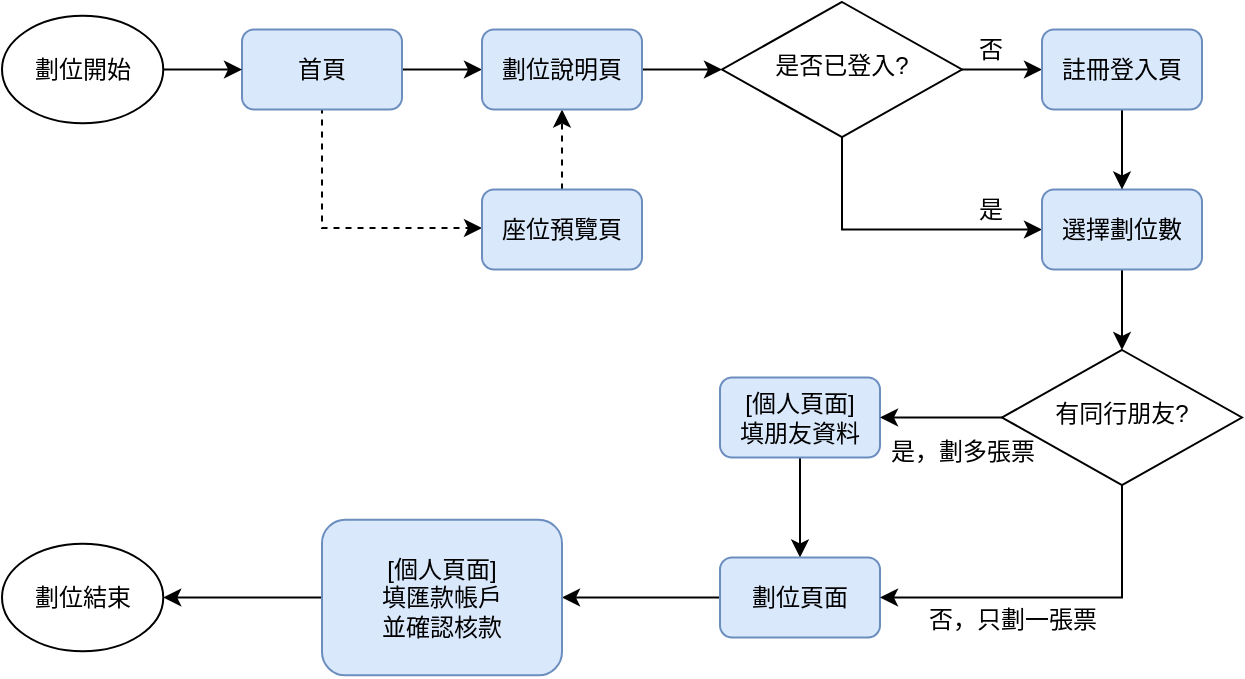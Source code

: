 <mxfile version="20.8.2" type="device"><diagram id="C5RBs43oDa-KdzZeNtuy" name="Page-1"><mxGraphModel dx="993" dy="478" grid="1" gridSize="10" guides="1" tooltips="1" connect="1" arrows="1" fold="1" page="1" pageScale="1" pageWidth="827" pageHeight="1169" math="0" shadow="0"><root><mxCell id="WIyWlLk6GJQsqaUBKTNV-0"/><mxCell id="WIyWlLk6GJQsqaUBKTNV-1" parent="WIyWlLk6GJQsqaUBKTNV-0"/><mxCell id="_ep56WXWqs5xs7mgnepa-8" style="edgeStyle=orthogonalEdgeStyle;rounded=0;orthogonalLoop=1;jettySize=auto;html=1;exitX=1;exitY=0.5;exitDx=0;exitDy=0;entryX=0;entryY=0.5;entryDx=0;entryDy=0;" edge="1" parent="WIyWlLk6GJQsqaUBKTNV-1" source="WIyWlLk6GJQsqaUBKTNV-3" target="UMZNoycQg_O7_VH3wDLd-1"><mxGeometry relative="1" as="geometry"/></mxCell><mxCell id="_ep56WXWqs5xs7mgnepa-31" style="edgeStyle=orthogonalEdgeStyle;rounded=0;orthogonalLoop=1;jettySize=auto;html=1;dashed=1;entryX=0;entryY=0.5;entryDx=0;entryDy=0;" edge="1" parent="WIyWlLk6GJQsqaUBKTNV-1" target="UMZNoycQg_O7_VH3wDLd-0"><mxGeometry relative="1" as="geometry"><mxPoint x="240.0" y="197.75" as="sourcePoint"/><mxPoint x="270" y="280" as="targetPoint"/><Array as="points"><mxPoint x="240" y="258"/><mxPoint x="320" y="258"/></Array></mxGeometry></mxCell><mxCell id="WIyWlLk6GJQsqaUBKTNV-3" value="首頁" style="rounded=1;whiteSpace=wrap;html=1;fontSize=12;glass=0;strokeWidth=1;shadow=0;fillColor=#dae8fc;strokeColor=#6c8ebf;" parent="WIyWlLk6GJQsqaUBKTNV-1" vertex="1"><mxGeometry x="200" y="158.75" width="80" height="40" as="geometry"/></mxCell><mxCell id="_ep56WXWqs5xs7mgnepa-11" style="edgeStyle=orthogonalEdgeStyle;rounded=0;orthogonalLoop=1;jettySize=auto;html=1;exitX=0.5;exitY=0;exitDx=0;exitDy=0;entryX=0.5;entryY=1;entryDx=0;entryDy=0;dashed=1;" edge="1" parent="WIyWlLk6GJQsqaUBKTNV-1" source="UMZNoycQg_O7_VH3wDLd-0" target="UMZNoycQg_O7_VH3wDLd-1"><mxGeometry relative="1" as="geometry"/></mxCell><mxCell id="UMZNoycQg_O7_VH3wDLd-0" value="座位預覽頁" style="rounded=1;whiteSpace=wrap;html=1;fontSize=12;glass=0;strokeWidth=1;shadow=0;fillColor=#dae8fc;strokeColor=#6c8ebf;" parent="WIyWlLk6GJQsqaUBKTNV-1" vertex="1"><mxGeometry x="320" y="238.75" width="80" height="40" as="geometry"/></mxCell><mxCell id="_ep56WXWqs5xs7mgnepa-9" style="edgeStyle=orthogonalEdgeStyle;rounded=0;orthogonalLoop=1;jettySize=auto;html=1;exitX=1;exitY=0.5;exitDx=0;exitDy=0;entryX=0;entryY=0.5;entryDx=0;entryDy=0;" edge="1" parent="WIyWlLk6GJQsqaUBKTNV-1" source="UMZNoycQg_O7_VH3wDLd-1" target="UMZNoycQg_O7_VH3wDLd-7"><mxGeometry relative="1" as="geometry"/></mxCell><mxCell id="UMZNoycQg_O7_VH3wDLd-1" value="劃位說明頁" style="rounded=1;whiteSpace=wrap;html=1;fontSize=12;glass=0;strokeWidth=1;shadow=0;fillColor=#dae8fc;strokeColor=#6c8ebf;" parent="WIyWlLk6GJQsqaUBKTNV-1" vertex="1"><mxGeometry x="320" y="158.75" width="80" height="40" as="geometry"/></mxCell><mxCell id="_ep56WXWqs5xs7mgnepa-12" style="edgeStyle=orthogonalEdgeStyle;rounded=0;orthogonalLoop=1;jettySize=auto;html=1;exitX=1;exitY=0.5;exitDx=0;exitDy=0;entryX=0;entryY=0.5;entryDx=0;entryDy=0;" edge="1" parent="WIyWlLk6GJQsqaUBKTNV-1" source="UMZNoycQg_O7_VH3wDLd-7" target="UMZNoycQg_O7_VH3wDLd-18"><mxGeometry relative="1" as="geometry"/></mxCell><mxCell id="_ep56WXWqs5xs7mgnepa-13" style="edgeStyle=orthogonalEdgeStyle;rounded=0;orthogonalLoop=1;jettySize=auto;html=1;exitX=0.5;exitY=1;exitDx=0;exitDy=0;entryX=0;entryY=0.5;entryDx=0;entryDy=0;" edge="1" parent="WIyWlLk6GJQsqaUBKTNV-1" source="UMZNoycQg_O7_VH3wDLd-7" target="UMZNoycQg_O7_VH3wDLd-12"><mxGeometry relative="1" as="geometry"/></mxCell><mxCell id="UMZNoycQg_O7_VH3wDLd-7" value="是否已登入?" style="rhombus;whiteSpace=wrap;html=1;shadow=0;fontFamily=Helvetica;fontSize=12;align=center;strokeWidth=1;spacing=6;spacingTop=-4;" parent="WIyWlLk6GJQsqaUBKTNV-1" vertex="1"><mxGeometry x="440" y="145" width="120" height="67.5" as="geometry"/></mxCell><mxCell id="_ep56WXWqs5xs7mgnepa-21" style="edgeStyle=orthogonalEdgeStyle;rounded=0;orthogonalLoop=1;jettySize=auto;html=1;entryX=0.5;entryY=0;entryDx=0;entryDy=0;" edge="1" parent="WIyWlLk6GJQsqaUBKTNV-1" source="UMZNoycQg_O7_VH3wDLd-12" target="_ep56WXWqs5xs7mgnepa-19"><mxGeometry relative="1" as="geometry"/></mxCell><mxCell id="UMZNoycQg_O7_VH3wDLd-12" value="選擇劃位數" style="rounded=1;whiteSpace=wrap;html=1;fontSize=12;glass=0;strokeWidth=1;shadow=0;fillColor=#dae8fc;strokeColor=#6c8ebf;" parent="WIyWlLk6GJQsqaUBKTNV-1" vertex="1"><mxGeometry x="600" y="238.75" width="80" height="40" as="geometry"/></mxCell><mxCell id="UMZNoycQg_O7_VH3wDLd-17" style="edgeStyle=orthogonalEdgeStyle;rounded=0;orthogonalLoop=1;jettySize=auto;html=1;exitX=0.5;exitY=1;exitDx=0;exitDy=0;" parent="WIyWlLk6GJQsqaUBKTNV-1" source="UMZNoycQg_O7_VH3wDLd-12" target="UMZNoycQg_O7_VH3wDLd-12" edge="1"><mxGeometry relative="1" as="geometry"/></mxCell><mxCell id="_ep56WXWqs5xs7mgnepa-14" style="edgeStyle=orthogonalEdgeStyle;rounded=0;orthogonalLoop=1;jettySize=auto;html=1;entryX=0.5;entryY=0;entryDx=0;entryDy=0;" edge="1" parent="WIyWlLk6GJQsqaUBKTNV-1" source="UMZNoycQg_O7_VH3wDLd-18" target="UMZNoycQg_O7_VH3wDLd-12"><mxGeometry relative="1" as="geometry"/></mxCell><mxCell id="UMZNoycQg_O7_VH3wDLd-18" value="註冊登入頁" style="rounded=1;whiteSpace=wrap;html=1;fontSize=12;glass=0;strokeWidth=1;shadow=0;fillColor=#dae8fc;strokeColor=#6c8ebf;" parent="WIyWlLk6GJQsqaUBKTNV-1" vertex="1"><mxGeometry x="600" y="158.75" width="80" height="40" as="geometry"/></mxCell><mxCell id="_ep56WXWqs5xs7mgnepa-25" style="edgeStyle=orthogonalEdgeStyle;rounded=0;orthogonalLoop=1;jettySize=auto;html=1;entryX=0.5;entryY=0;entryDx=0;entryDy=0;" edge="1" parent="WIyWlLk6GJQsqaUBKTNV-1" source="UMZNoycQg_O7_VH3wDLd-21" target="_ep56WXWqs5xs7mgnepa-2"><mxGeometry relative="1" as="geometry"/></mxCell><mxCell id="UMZNoycQg_O7_VH3wDLd-21" value="[個人頁面]&lt;br&gt;填朋友資料" style="rounded=1;whiteSpace=wrap;html=1;fontSize=12;glass=0;strokeWidth=1;shadow=0;fillColor=#dae8fc;strokeColor=#6c8ebf;" parent="WIyWlLk6GJQsqaUBKTNV-1" vertex="1"><mxGeometry x="439" y="332.75" width="80" height="40" as="geometry"/></mxCell><mxCell id="_ep56WXWqs5xs7mgnepa-32" style="edgeStyle=orthogonalEdgeStyle;rounded=0;orthogonalLoop=1;jettySize=auto;html=1;entryX=1;entryY=0.5;entryDx=0;entryDy=0;" edge="1" parent="WIyWlLk6GJQsqaUBKTNV-1" source="_ep56WXWqs5xs7mgnepa-2" target="_ep56WXWqs5xs7mgnepa-4"><mxGeometry relative="1" as="geometry"/></mxCell><mxCell id="_ep56WXWqs5xs7mgnepa-2" value="劃位頁面" style="rounded=1;whiteSpace=wrap;html=1;fontSize=12;glass=0;strokeWidth=1;shadow=0;fillColor=#dae8fc;strokeColor=#6c8ebf;" vertex="1" parent="WIyWlLk6GJQsqaUBKTNV-1"><mxGeometry x="439" y="422.75" width="80" height="40" as="geometry"/></mxCell><mxCell id="_ep56WXWqs5xs7mgnepa-48" style="edgeStyle=orthogonalEdgeStyle;rounded=0;orthogonalLoop=1;jettySize=auto;html=1;entryX=1;entryY=0.5;entryDx=0;entryDy=0;" edge="1" parent="WIyWlLk6GJQsqaUBKTNV-1" source="_ep56WXWqs5xs7mgnepa-4" target="_ep56WXWqs5xs7mgnepa-40"><mxGeometry relative="1" as="geometry"/></mxCell><mxCell id="_ep56WXWqs5xs7mgnepa-4" value="[個人頁面]&lt;br&gt;填匯款帳戶&lt;br&gt;並確認核款" style="rounded=1;whiteSpace=wrap;html=1;fontSize=12;glass=0;strokeWidth=1;shadow=0;fillColor=#dae8fc;strokeColor=#6c8ebf;" vertex="1" parent="WIyWlLk6GJQsqaUBKTNV-1"><mxGeometry x="240" y="403.88" width="120" height="77.75" as="geometry"/></mxCell><mxCell id="_ep56WXWqs5xs7mgnepa-23" style="edgeStyle=orthogonalEdgeStyle;rounded=0;orthogonalLoop=1;jettySize=auto;html=1;entryX=1;entryY=0.5;entryDx=0;entryDy=0;" edge="1" parent="WIyWlLk6GJQsqaUBKTNV-1" source="_ep56WXWqs5xs7mgnepa-19" target="UMZNoycQg_O7_VH3wDLd-21"><mxGeometry relative="1" as="geometry"/></mxCell><mxCell id="_ep56WXWqs5xs7mgnepa-41" style="edgeStyle=orthogonalEdgeStyle;rounded=0;orthogonalLoop=1;jettySize=auto;html=1;exitX=0.5;exitY=1;exitDx=0;exitDy=0;entryX=1;entryY=0.5;entryDx=0;entryDy=0;" edge="1" parent="WIyWlLk6GJQsqaUBKTNV-1" source="_ep56WXWqs5xs7mgnepa-19" target="_ep56WXWqs5xs7mgnepa-2"><mxGeometry relative="1" as="geometry"/></mxCell><mxCell id="_ep56WXWqs5xs7mgnepa-19" value="有同行朋友?" style="rhombus;whiteSpace=wrap;html=1;shadow=0;fontFamily=Helvetica;fontSize=12;align=center;strokeWidth=1;spacing=6;spacingTop=-4;" vertex="1" parent="WIyWlLk6GJQsqaUBKTNV-1"><mxGeometry x="580" y="319" width="120" height="67.5" as="geometry"/></mxCell><mxCell id="_ep56WXWqs5xs7mgnepa-29" value="否，只劃一張票" style="text;html=1;align=center;verticalAlign=middle;resizable=0;points=[];autosize=1;strokeColor=none;fillColor=none;" vertex="1" parent="WIyWlLk6GJQsqaUBKTNV-1"><mxGeometry x="530" y="439" width="110" height="30" as="geometry"/></mxCell><mxCell id="_ep56WXWqs5xs7mgnepa-30" value="是，劃多張票" style="text;html=1;align=center;verticalAlign=middle;resizable=0;points=[];autosize=1;strokeColor=none;fillColor=none;" vertex="1" parent="WIyWlLk6GJQsqaUBKTNV-1"><mxGeometry x="510" y="354.5" width="100" height="30" as="geometry"/></mxCell><mxCell id="_ep56WXWqs5xs7mgnepa-35" value="是" style="text;html=1;align=center;verticalAlign=middle;resizable=0;points=[];autosize=1;strokeColor=none;fillColor=none;" vertex="1" parent="WIyWlLk6GJQsqaUBKTNV-1"><mxGeometry x="554" y="233.75" width="40" height="30" as="geometry"/></mxCell><mxCell id="_ep56WXWqs5xs7mgnepa-36" value="否" style="text;html=1;align=center;verticalAlign=middle;resizable=0;points=[];autosize=1;strokeColor=none;fillColor=none;" vertex="1" parent="WIyWlLk6GJQsqaUBKTNV-1"><mxGeometry x="554" y="154" width="40" height="30" as="geometry"/></mxCell><mxCell id="_ep56WXWqs5xs7mgnepa-39" style="edgeStyle=orthogonalEdgeStyle;rounded=0;orthogonalLoop=1;jettySize=auto;html=1;entryX=0;entryY=0.5;entryDx=0;entryDy=0;" edge="1" parent="WIyWlLk6GJQsqaUBKTNV-1" source="_ep56WXWqs5xs7mgnepa-38" target="WIyWlLk6GJQsqaUBKTNV-3"><mxGeometry relative="1" as="geometry"/></mxCell><mxCell id="_ep56WXWqs5xs7mgnepa-38" value="劃位開始" style="ellipse;whiteSpace=wrap;html=1;" vertex="1" parent="WIyWlLk6GJQsqaUBKTNV-1"><mxGeometry x="80" y="151.88" width="80.63" height="53.75" as="geometry"/></mxCell><mxCell id="_ep56WXWqs5xs7mgnepa-40" value="劃位結束" style="ellipse;whiteSpace=wrap;html=1;" vertex="1" parent="WIyWlLk6GJQsqaUBKTNV-1"><mxGeometry x="80" y="415.88" width="80.63" height="53.75" as="geometry"/></mxCell></root></mxGraphModel></diagram></mxfile>